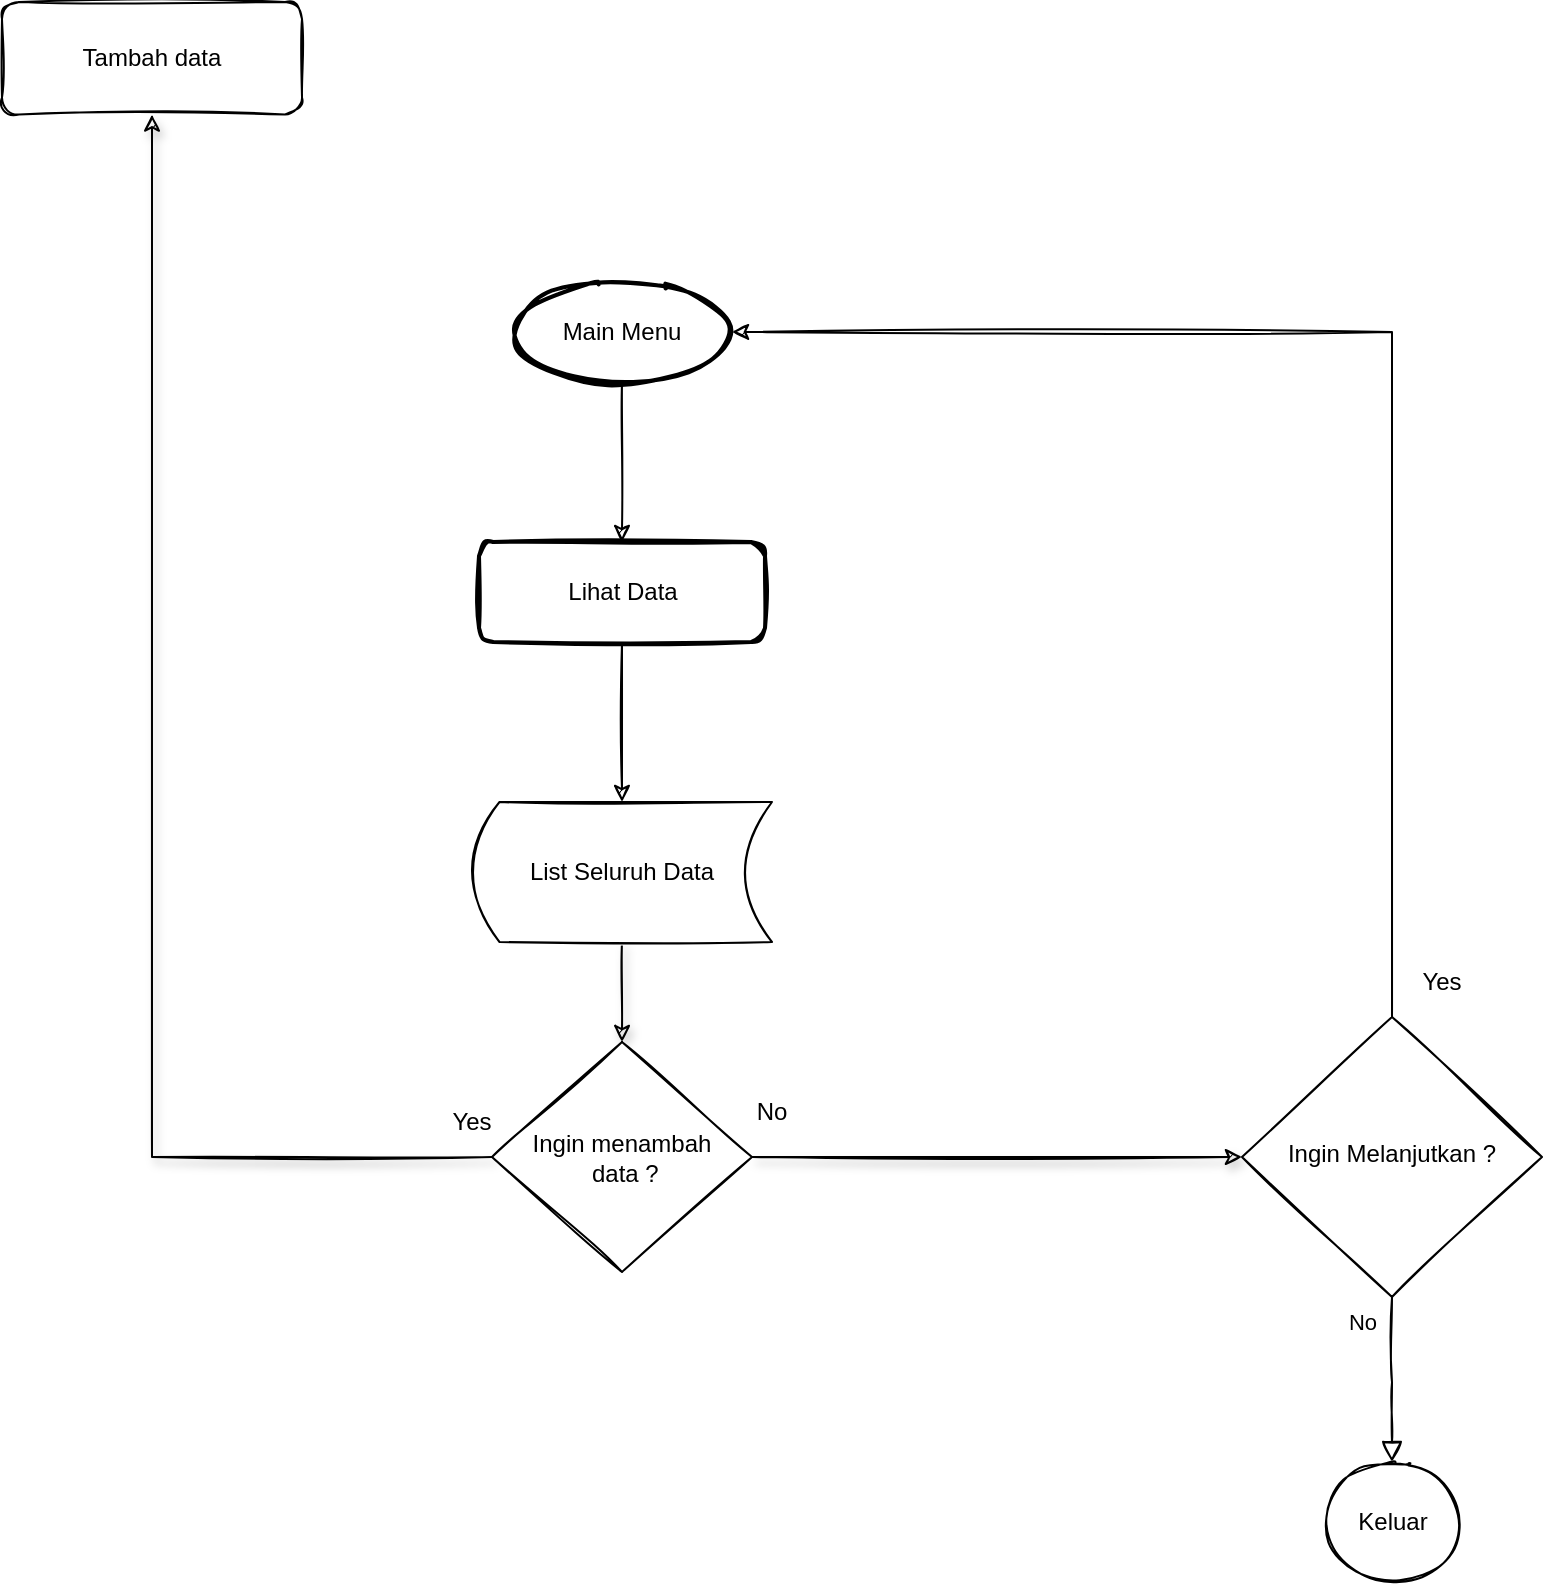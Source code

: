 <mxfile version="13.8.5" type="device"><diagram id="C5RBs43oDa-KdzZeNtuy" name="Page-1"><mxGraphModel dx="1730" dy="887" grid="1" gridSize="10" guides="1" tooltips="1" connect="1" arrows="1" fold="1" page="1" pageScale="1" pageWidth="1169" pageHeight="1654" math="0" shadow="0"><root><mxCell id="WIyWlLk6GJQsqaUBKTNV-0"/><mxCell id="WIyWlLk6GJQsqaUBKTNV-1" parent="WIyWlLk6GJQsqaUBKTNV-0"/><mxCell id="WIyWlLk6GJQsqaUBKTNV-8" value="No" style="rounded=0;html=1;jettySize=auto;orthogonalLoop=1;fontSize=11;endArrow=block;endFill=0;endSize=8;strokeWidth=1;shadow=0;labelBackgroundColor=none;edgeStyle=orthogonalEdgeStyle;exitX=0;exitY=0.5;exitDx=0;exitDy=0;sketch=1;" parent="WIyWlLk6GJQsqaUBKTNV-1" source="WIyWlLk6GJQsqaUBKTNV-10" target="WIyWlLk6GJQsqaUBKTNV-11" edge="1"><mxGeometry x="0.03" y="-34" relative="1" as="geometry"><mxPoint x="19" y="-30" as="offset"/><Array as="points"><mxPoint x="935" y="780"/><mxPoint x="935" y="780"/></Array></mxGeometry></mxCell><mxCell id="6UJu0vKJ0briD43iJivO-3" style="edgeStyle=orthogonalEdgeStyle;rounded=0;orthogonalLoop=1;jettySize=auto;html=1;exitX=1;exitY=0.5;exitDx=0;exitDy=0;entryX=1;entryY=0.5;entryDx=0;entryDy=0;entryPerimeter=0;sketch=1;" parent="WIyWlLk6GJQsqaUBKTNV-1" source="WIyWlLk6GJQsqaUBKTNV-10" target="k73UpvDeiLM-uCpB4j8G-3" edge="1"><mxGeometry relative="1" as="geometry"><Array as="points"><mxPoint x="935" y="255"/></Array></mxGeometry></mxCell><mxCell id="WIyWlLk6GJQsqaUBKTNV-10" value="Ingin Melanjutkan ?" style="rhombus;whiteSpace=wrap;html=1;shadow=0;fontFamily=Helvetica;fontSize=12;align=center;strokeWidth=1;spacing=6;spacingTop=-4;direction=north;sketch=1;" parent="WIyWlLk6GJQsqaUBKTNV-1" vertex="1"><mxGeometry x="860" y="597.5" width="150" height="140" as="geometry"/></mxCell><mxCell id="WIyWlLk6GJQsqaUBKTNV-11" value="Keluar" style="strokeWidth=1;html=1;shape=mxgraph.flowchart.start_2;whiteSpace=wrap;shadow=0;fontFamily=Helvetica;fontSize=12;fontColor=#000000;align=center;strokeColor=#000000;fillColor=#ffffff;sketch=1;" parent="WIyWlLk6GJQsqaUBKTNV-1" vertex="1"><mxGeometry x="902.5" y="820" width="65" height="60" as="geometry"/></mxCell><mxCell id="M3r6Wyqo82CdLrhnOLLv-2" value="" style="edgeStyle=orthogonalEdgeStyle;rounded=0;sketch=1;orthogonalLoop=1;jettySize=auto;html=1;shadow=1;" edge="1" parent="WIyWlLk6GJQsqaUBKTNV-1" source="axvm36HJjvKhQVbvXcTa-20" target="M3r6Wyqo82CdLrhnOLLv-1"><mxGeometry relative="1" as="geometry"/></mxCell><mxCell id="axvm36HJjvKhQVbvXcTa-20" value="List Seluruh Data" style="shape=dataStorage;whiteSpace=wrap;html=1;fixedSize=1;size=13.75;sketch=1;" parent="WIyWlLk6GJQsqaUBKTNV-1" vertex="1"><mxGeometry x="475" y="490" width="150" height="70" as="geometry"/></mxCell><mxCell id="6UJu0vKJ0briD43iJivO-0" value="" style="edgeStyle=orthogonalEdgeStyle;rounded=0;orthogonalLoop=1;jettySize=auto;html=1;sketch=1;" parent="WIyWlLk6GJQsqaUBKTNV-1" source="k73UpvDeiLM-uCpB4j8G-2" target="axvm36HJjvKhQVbvXcTa-20" edge="1"><mxGeometry relative="1" as="geometry"/></mxCell><mxCell id="k73UpvDeiLM-uCpB4j8G-2" value="Lihat Data" style="rounded=1;whiteSpace=wrap;html=1;absoluteArcSize=1;arcSize=14;strokeWidth=2;sketch=1;" parent="WIyWlLk6GJQsqaUBKTNV-1" vertex="1"><mxGeometry x="478.51" y="360" width="142.99" height="50" as="geometry"/></mxCell><mxCell id="k73UpvDeiLM-uCpB4j8G-4" style="edgeStyle=orthogonalEdgeStyle;rounded=0;orthogonalLoop=1;jettySize=auto;html=1;entryX=0.5;entryY=0;entryDx=0;entryDy=0;sketch=1;" parent="WIyWlLk6GJQsqaUBKTNV-1" source="k73UpvDeiLM-uCpB4j8G-3" target="k73UpvDeiLM-uCpB4j8G-2" edge="1"><mxGeometry relative="1" as="geometry"/></mxCell><mxCell id="k73UpvDeiLM-uCpB4j8G-3" value="Main Menu" style="strokeWidth=2;html=1;shape=mxgraph.flowchart.start_1;whiteSpace=wrap;fontFamily=Helvetica;fontSize=12;fontColor=#000000;align=center;strokeColor=#000000;fillColor=#ffffff;sketch=1;" parent="WIyWlLk6GJQsqaUBKTNV-1" vertex="1"><mxGeometry x="495" y="230" width="110" height="50" as="geometry"/></mxCell><mxCell id="k73UpvDeiLM-uCpB4j8G-19" value="Yes" style="text;html=1;strokeColor=none;fillColor=none;align=center;verticalAlign=middle;whiteSpace=wrap;rounded=0;sketch=1;" parent="WIyWlLk6GJQsqaUBKTNV-1" vertex="1"><mxGeometry x="940" y="570" width="40" height="20" as="geometry"/></mxCell><mxCell id="M3r6Wyqo82CdLrhnOLLv-5" value="" style="edgeStyle=orthogonalEdgeStyle;rounded=0;sketch=1;orthogonalLoop=1;jettySize=auto;html=1;shadow=1;" edge="1" parent="WIyWlLk6GJQsqaUBKTNV-1" source="M3r6Wyqo82CdLrhnOLLv-1" target="M3r6Wyqo82CdLrhnOLLv-4"><mxGeometry relative="1" as="geometry"/></mxCell><mxCell id="M3r6Wyqo82CdLrhnOLLv-7" style="edgeStyle=orthogonalEdgeStyle;rounded=0;sketch=1;orthogonalLoop=1;jettySize=auto;html=1;exitX=1;exitY=0.5;exitDx=0;exitDy=0;entryX=0.5;entryY=0;entryDx=0;entryDy=0;shadow=1;" edge="1" parent="WIyWlLk6GJQsqaUBKTNV-1" source="M3r6Wyqo82CdLrhnOLLv-1" target="WIyWlLk6GJQsqaUBKTNV-10"><mxGeometry relative="1" as="geometry"/></mxCell><mxCell id="M3r6Wyqo82CdLrhnOLLv-1" value="Ingin menambah&lt;br&gt;&amp;nbsp;data ?" style="rhombus;whiteSpace=wrap;html=1;sketch=1;" vertex="1" parent="WIyWlLk6GJQsqaUBKTNV-1"><mxGeometry x="485" y="610" width="130" height="115" as="geometry"/></mxCell><mxCell id="M3r6Wyqo82CdLrhnOLLv-4" value="Tambah data" style="whiteSpace=wrap;html=1;sketch=1;rounded=1;" vertex="1" parent="WIyWlLk6GJQsqaUBKTNV-1"><mxGeometry x="240" y="90" width="150" height="56.25" as="geometry"/></mxCell><mxCell id="M3r6Wyqo82CdLrhnOLLv-9" value="Yes" style="text;html=1;strokeColor=none;fillColor=none;align=center;verticalAlign=middle;whiteSpace=wrap;rounded=0;sketch=1;" vertex="1" parent="WIyWlLk6GJQsqaUBKTNV-1"><mxGeometry x="455" y="640" width="40" height="20" as="geometry"/></mxCell><mxCell id="M3r6Wyqo82CdLrhnOLLv-11" value="No" style="text;html=1;strokeColor=none;fillColor=none;align=center;verticalAlign=middle;whiteSpace=wrap;rounded=0;sketch=1;" vertex="1" parent="WIyWlLk6GJQsqaUBKTNV-1"><mxGeometry x="605" y="630" width="40" height="30" as="geometry"/></mxCell></root></mxGraphModel></diagram></mxfile>